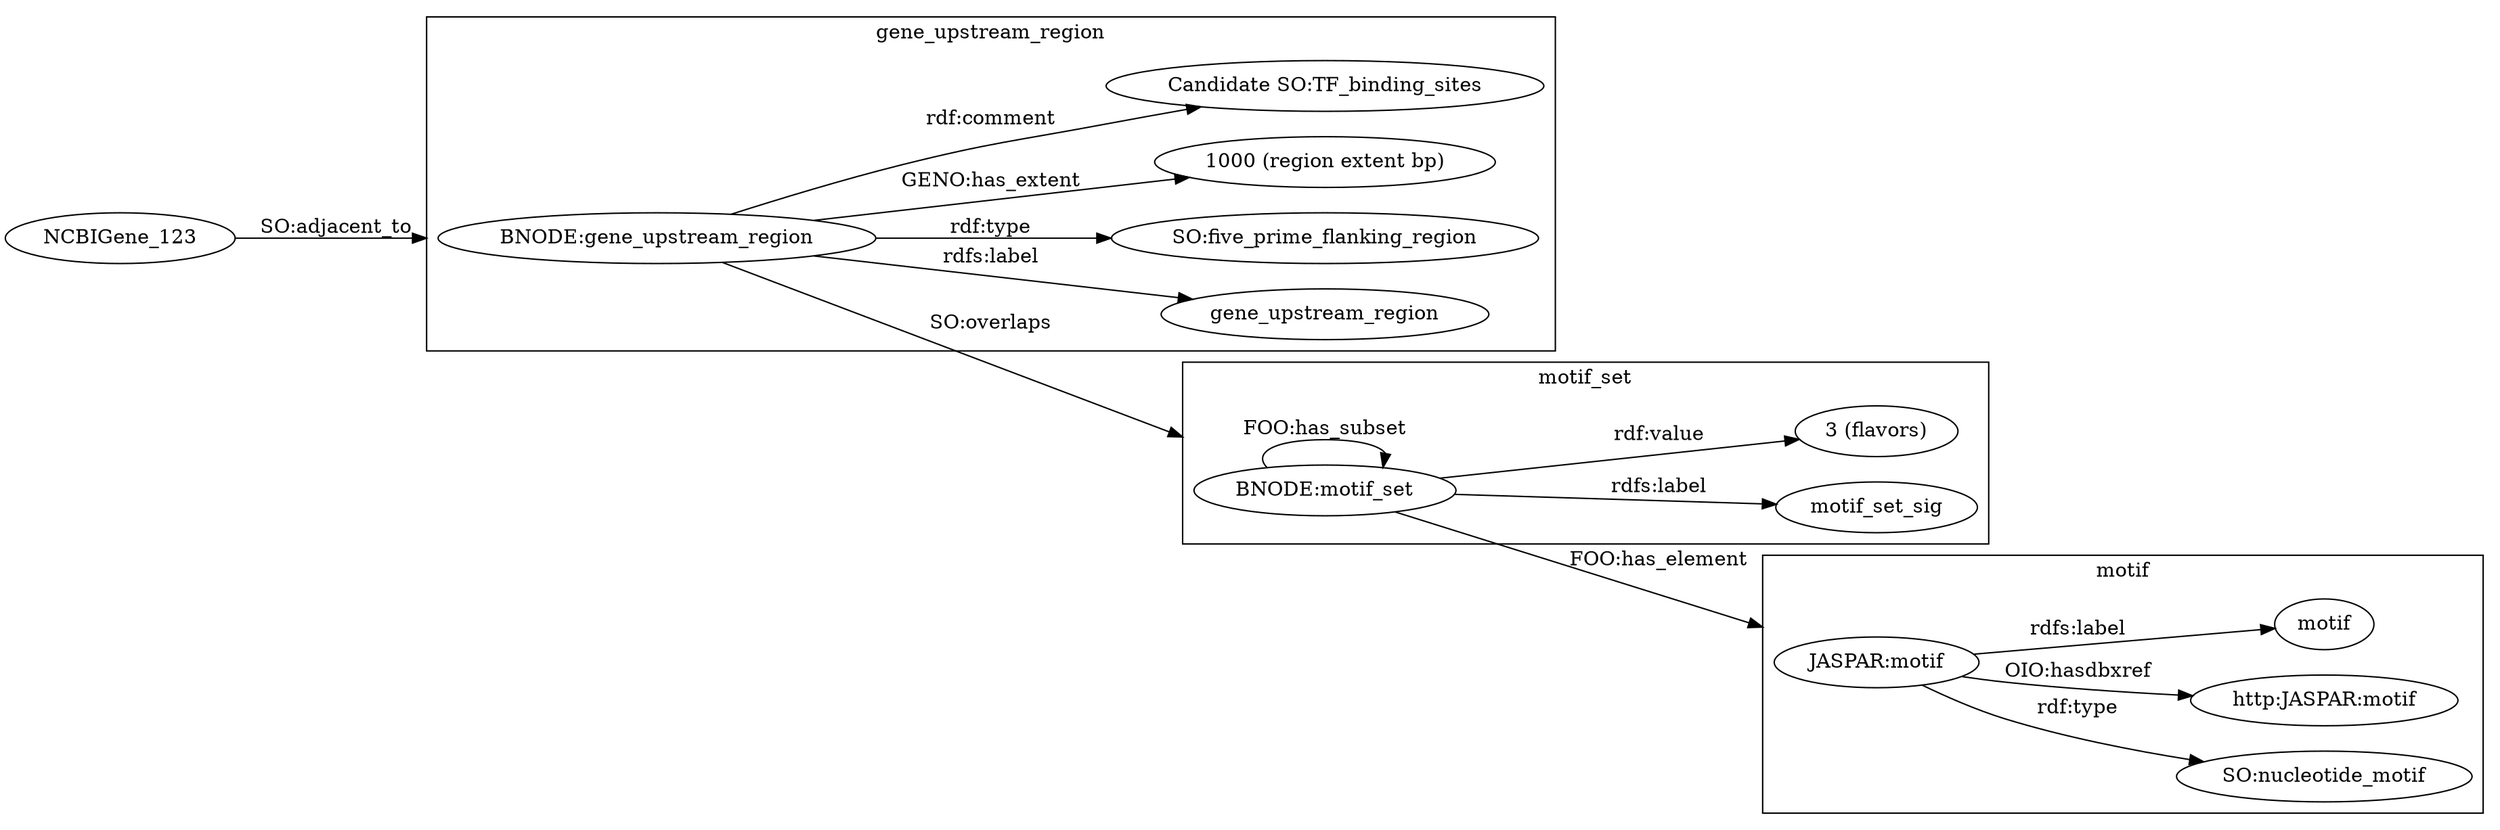 
digraph{
rankdir=LR;
compound=true;

title=JASPAR_target_model
  
 subgraph  cluster_0 { // the genomic region
	label=gene_upstream_region
	"BNODE:gene_upstream_region" -> "gene_upstream_region" [label="rdfs:label"]
	"BNODE:gene_upstream_region" -> "SO:five_prime_flanking_region" [label="rdf:type"]
	"BNODE:gene_upstream_region" -> "1000 (region extent bp)" [label="GENO:has_extent"]
	"BNODE:gene_upstream_region" -> "Candidate SO:TF_binding_sites" [label="rdf:comment"]	
 }

 subgraph cluster_1 { // set of motifs
	label=motif_set	
	"BNODE:motif_set" -> "motif_set_sig"[label="rdfs:label"]
	"BNODE:motif_set" -> "3 (flavors)"  [label="rdf:value"]
 }

 subgraph cluster_2 { // motif itself
	label=motif
	"JASPAR:motif" -> "SO:nucleotide_motif" [label="rdf:type"]
	"JASPAR:motif" -> "http:JASPAR:motif"   [label="OIO:hasdbxref"]
	"JASPAR:motif" -> "motif"[label="rdfs:label"]
 }

 "NCBIGene_123" -> "BNODE:gene_upstream_region" [label="SO:adjacent_to",lhead="cluster_0"]
 "BNODE:gene_upstream_region" -> "BNODE:motif_set" [label="SO:overlaps", lhead=cluster_1]
 "BNODE:motif_set" -> "BNODE:motif_set"  [label="FOO:has_subset"]
 "BNODE:motif_set" -> "JASPAR:motif" [label="FOO:has_element", lhead=cluster_2] 
 //"BNODE:gene_upstream_region" -> "JASPAR:motif" [label="FOO:has_some",ltail=cluster_0,lhead=cluster_2]
}
